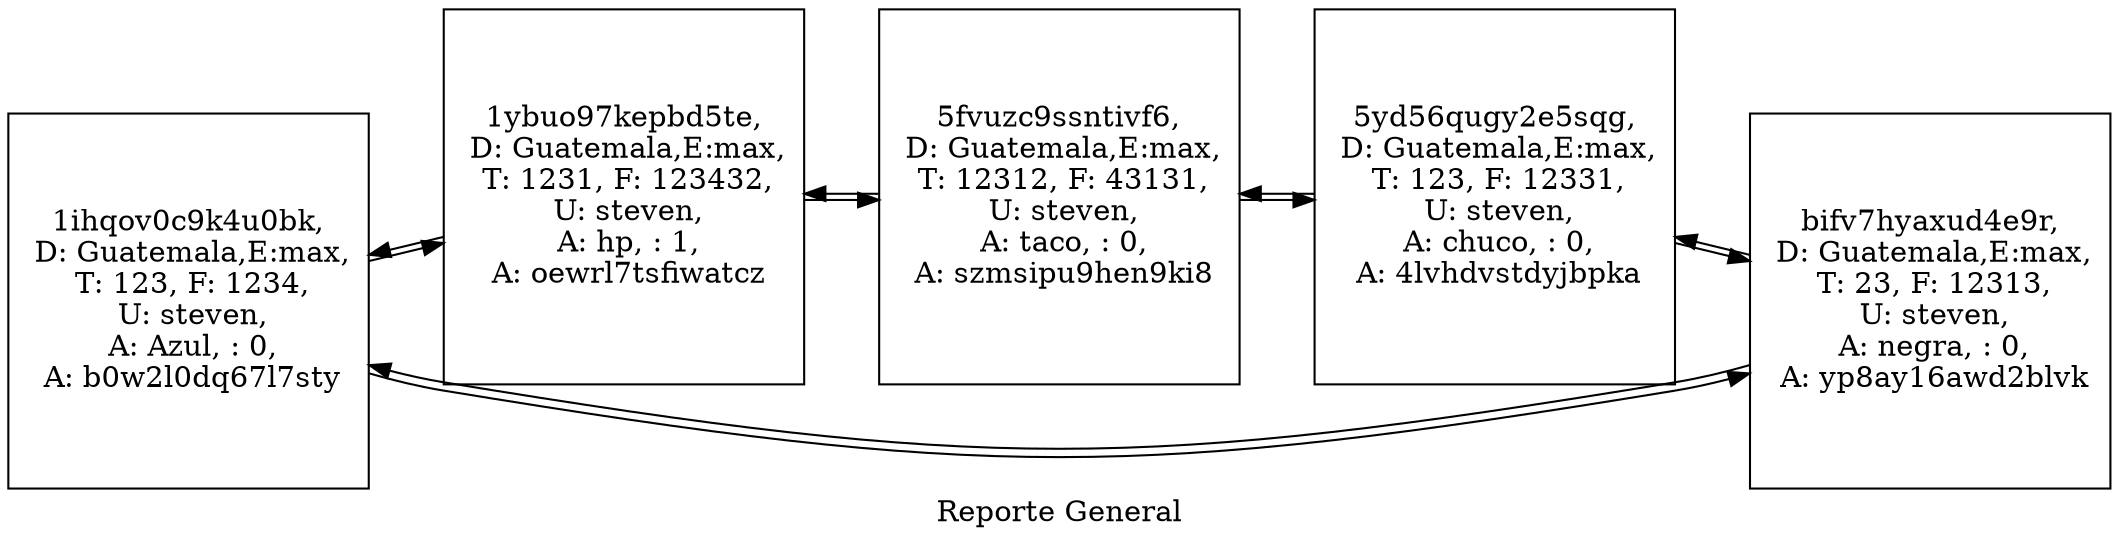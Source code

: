 digraph  { 
 nodesep=.05; 
 rankdir=LR; 
 node [shape=record,width=.5,height=2.5]; 
 label="Reporte General"; 
"1ihqov0c9k4u0bk" [label=" 1ihqov0c9k4u0bk,\n D: Guatemala,E:max,\n T: 123, F: 1234,\n U: steven,\n A: Azul, : 0,\n A: b0w2l0dq67l7sty"] 
"1ihqov0c9k4u0bk" -> "1ybuo97kepbd5te""1ihqov0c9k4u0bk" -> "bifv7hyaxud4e9r""1ybuo97kepbd5te" [label=" 1ybuo97kepbd5te,\n D: Guatemala,E:max,\n T: 1231, F: 123432,\n U: steven,\n A: hp, : 1,\n A: oewrl7tsfiwatcz"] 
"1ybuo97kepbd5te" -> "5fvuzc9ssntivf6""1ybuo97kepbd5te" -> "1ihqov0c9k4u0bk""5fvuzc9ssntivf6" [label=" 5fvuzc9ssntivf6,\n D: Guatemala,E:max,\n T: 12312, F: 43131,\n U: steven,\n A: taco, : 0,\n A: szmsipu9hen9ki8"] 
"5fvuzc9ssntivf6" -> "5yd56qugy2e5sqg""5fvuzc9ssntivf6" -> "1ybuo97kepbd5te""5yd56qugy2e5sqg" [label=" 5yd56qugy2e5sqg,\n D: Guatemala,E:max,\n T: 123, F: 12331,\n U: steven,\n A: chuco, : 0,\n A: 4lvhdvstdyjbpka"] 
"5yd56qugy2e5sqg" -> "bifv7hyaxud4e9r""5yd56qugy2e5sqg" -> "5fvuzc9ssntivf6""bifv7hyaxud4e9r" [label=" bifv7hyaxud4e9r,\n D: Guatemala,E:max,\n T: 23, F: 12313,\n U: steven,\n A: negra, : 0,\n A: yp8ay16awd2blvk"] 
"bifv7hyaxud4e9r" -> "1ihqov0c9k4u0bk""bifv7hyaxud4e9r" -> "5yd56qugy2e5sqg"}